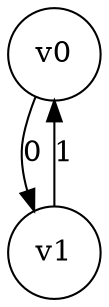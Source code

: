 digraph
{
	node [shape=circle, label="v0"] 0;
	node [shape=circle, label="v1"] 1;
	0 -> 1 [label="0"]
	1 -> 0 [label="1"]
}
